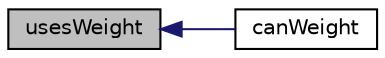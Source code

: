 digraph "usesWeight"
{
  bgcolor="transparent";
  edge [fontname="Helvetica",fontsize="10",labelfontname="Helvetica",labelfontsize="10"];
  node [fontname="Helvetica",fontsize="10",shape=record];
  rankdir="LR";
  Node1 [label="usesWeight",height=0.2,width=0.4,color="black", fillcolor="grey75", style="filled" fontcolor="black"];
  Node1 -> Node2 [dir="back",color="midnightblue",fontsize="10",style="solid",fontname="Helvetica"];
  Node2 [label="canWeight",height=0.2,width=0.4,color="black",URL="$classFoam_1_1functionObjects_1_1fieldValues_1_1surfaceFieldValue.html#a2ef02bf62d7f60aca23e35ff480f45d4",tooltip="True if operation variant uses a weight-field that is available. "];
}
